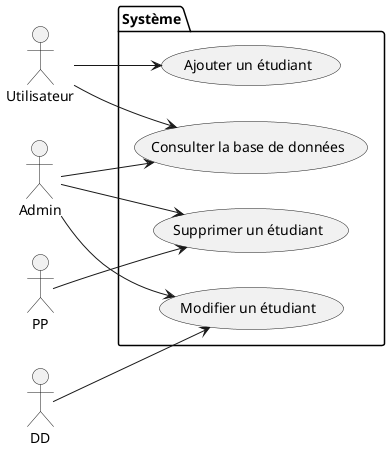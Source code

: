 @startuml
 left to right direction

' Définir les acteurs à gauche
actor Utilisateur
actor Admin
actor PP
actor DD

' Encadrer les actions dans une boîte représentant le système
package "Système" {
    usecase "Ajouter un étudiant" as UC1
    usecase "Modifier un étudiant" as UC2
    usecase "Supprimer un étudiant" as UC3
    usecase "Consulter la base de données" as UC4
}

' Définir les relations entre les acteurs et les cas d'utilisation
Utilisateur --> UC1
Utilisateur --> UC4
PP --> UC3
DD --> UC2
Admin --> UC2
Admin --> UC3
Admin --> UC4

@enduml
